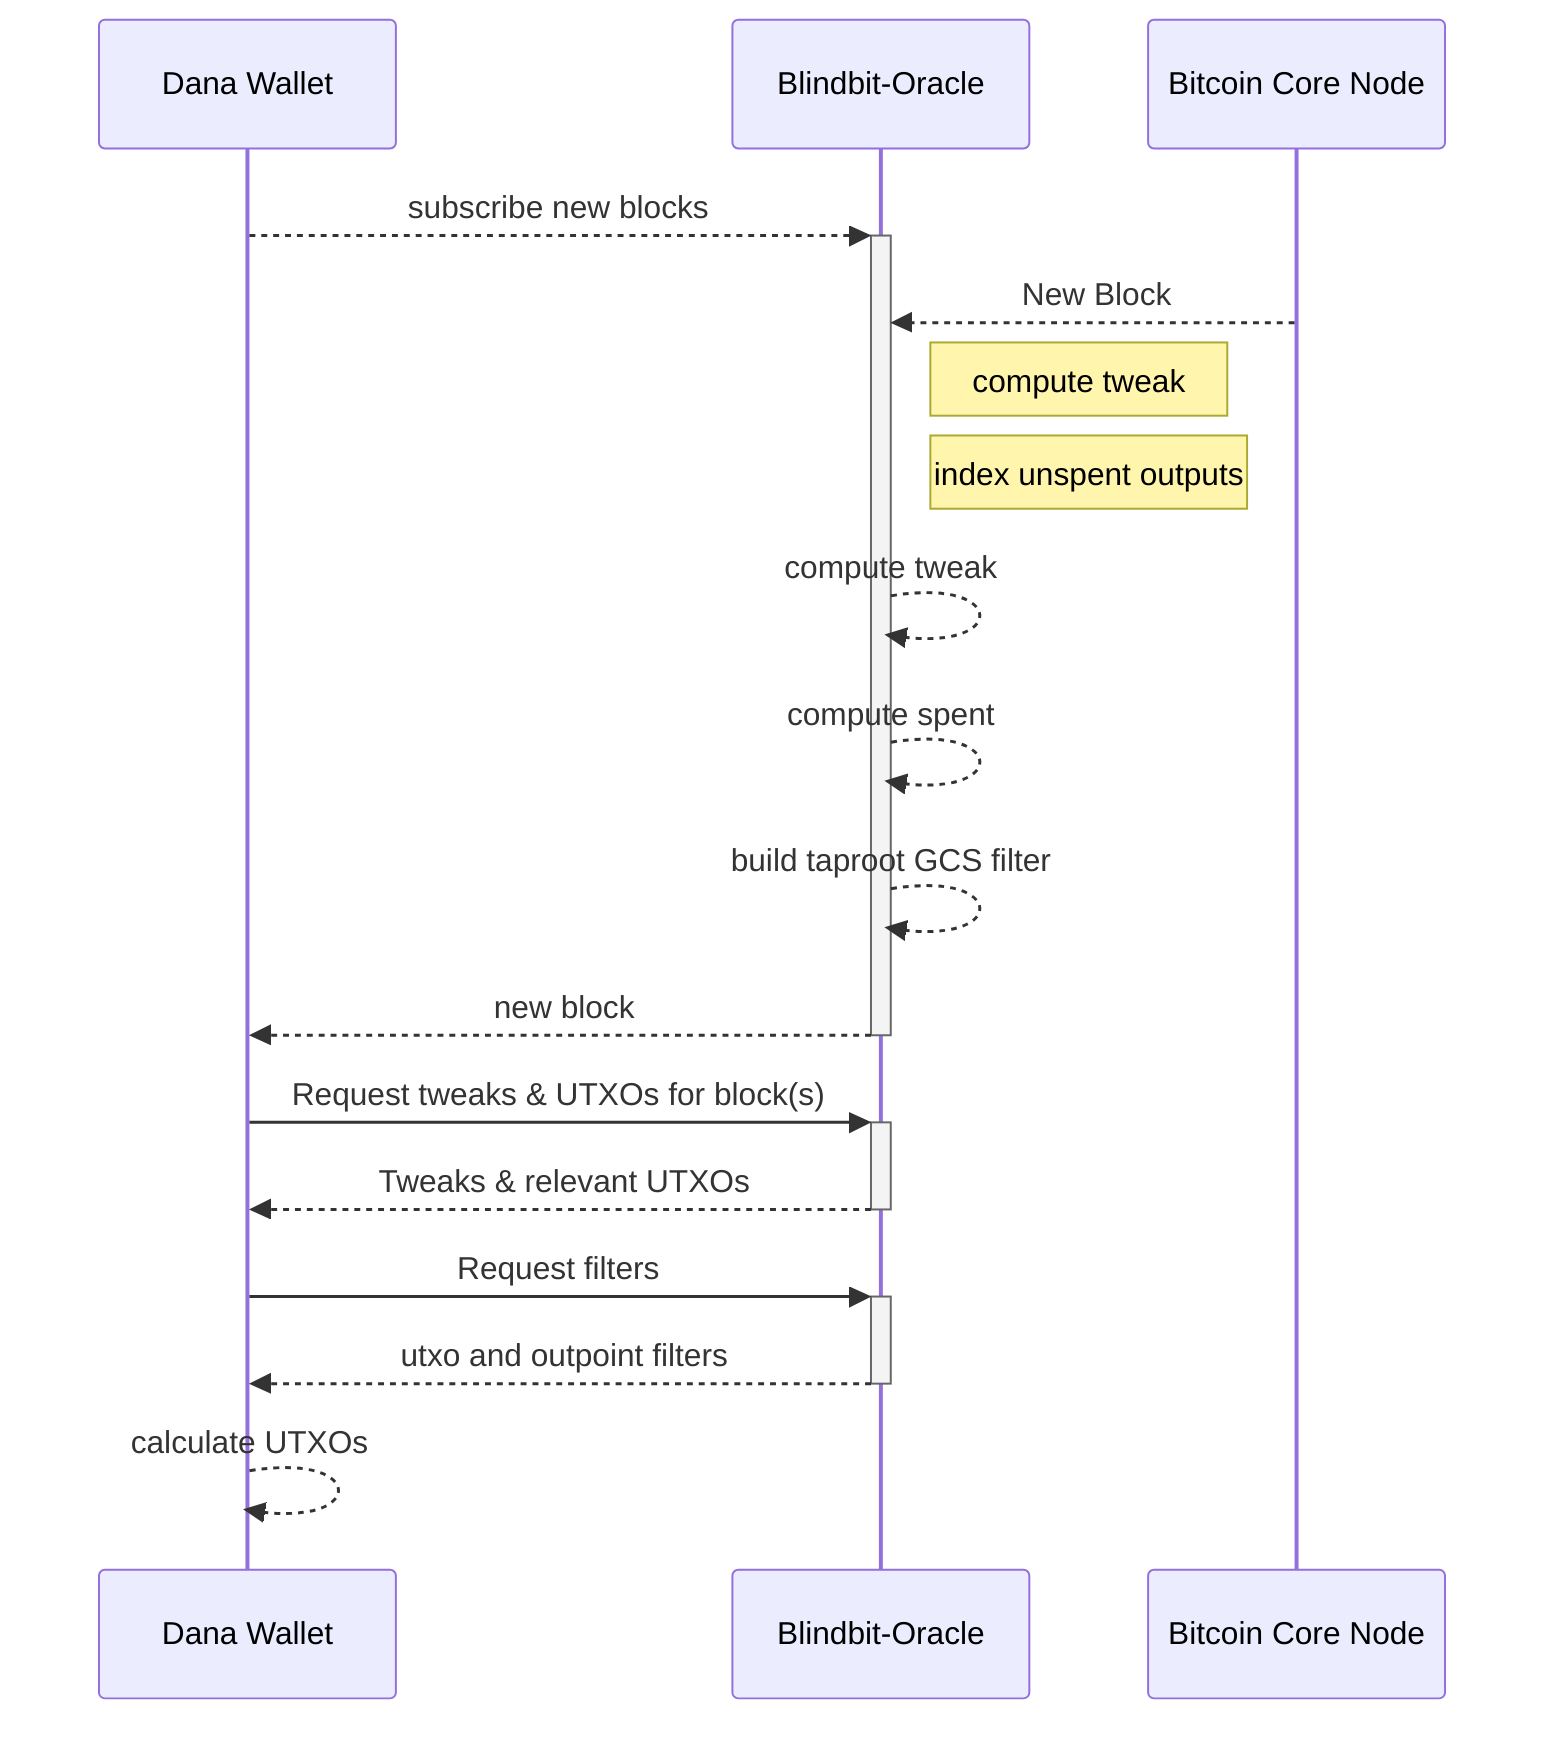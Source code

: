 sequenceDiagram
    participant Scanner as Dana Wallet
    participant BP as Blindbit-Oracle
    participant BC as Bitcoin Core Node


    Scanner-->>+BP: subscribe new blocks

    BC-->>BP: New Block
    Note right of BP: compute tweak 
    Note right of BP: index unspent outputs
    BP-->>BP: compute tweak
    BP-->>BP: compute spent
    BP-->>BP: build taproot GCS filter
    BP-->>-Scanner: new block


    Scanner->>+BP: Request tweaks & UTXOs for block(s)
    BP-->>-Scanner: Tweaks & relevant UTXOs

    Scanner->>+BP: Request filters

    BP-->>-Scanner: utxo and outpoint filters
    Scanner-->>Scanner: calculate UTXOs